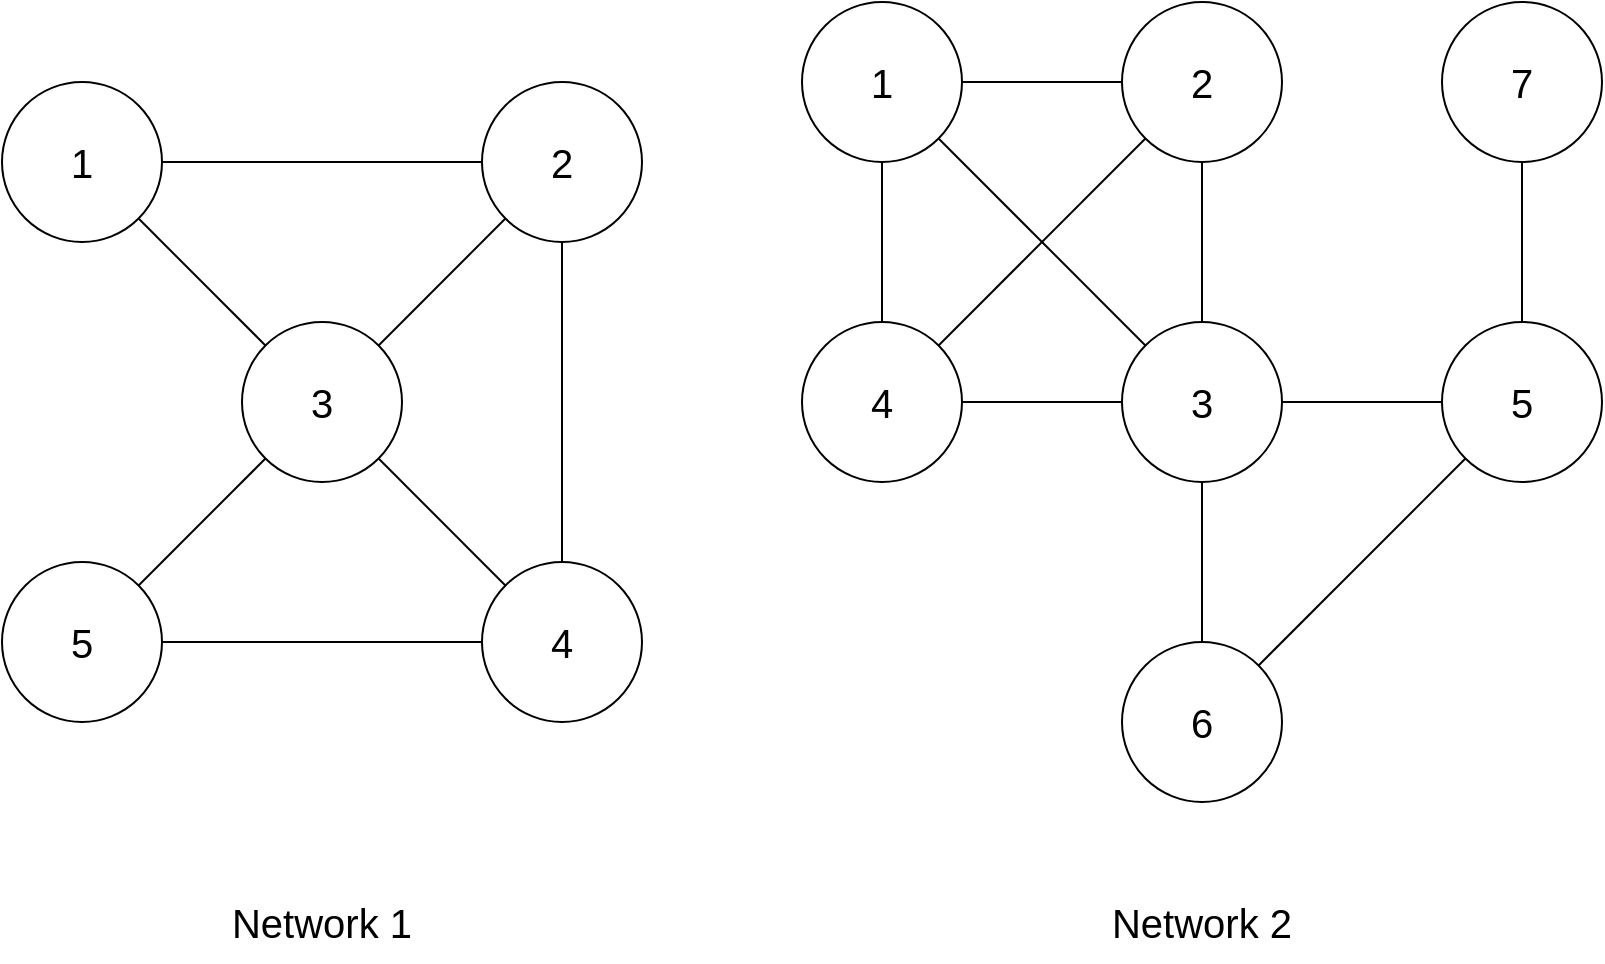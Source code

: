 <mxfile>
    <diagram id="f-DO4Vys-P7Q26xdcR-u" name="Page-1">
        <mxGraphModel dx="739" dy="711" grid="1" gridSize="10" guides="1" tooltips="1" connect="1" arrows="1" fold="1" page="1" pageScale="1" pageWidth="850" pageHeight="1100" math="0" shadow="0">
            <root>
                <mxCell id="0"/>
                <mxCell id="1" parent="0"/>
                <mxCell id="7" style="edgeStyle=none;html=1;endArrow=none;endFill=0;fontSize=20;" parent="1" source="2" target="3" edge="1">
                    <mxGeometry relative="1" as="geometry"/>
                </mxCell>
                <mxCell id="2" value="1" style="ellipse;whiteSpace=wrap;html=1;aspect=fixed;fontSize=20;" parent="1" vertex="1">
                    <mxGeometry x="440" y="40" width="80" height="80" as="geometry"/>
                </mxCell>
                <mxCell id="3" value="2" style="ellipse;whiteSpace=wrap;html=1;aspect=fixed;fontSize=20;" parent="1" vertex="1">
                    <mxGeometry x="600" y="40" width="80" height="80" as="geometry"/>
                </mxCell>
                <mxCell id="4" value="4" style="ellipse;whiteSpace=wrap;html=1;aspect=fixed;fontSize=20;" parent="1" vertex="1">
                    <mxGeometry x="440" y="200" width="80" height="80" as="geometry"/>
                </mxCell>
                <mxCell id="5" value="5" style="ellipse;whiteSpace=wrap;html=1;aspect=fixed;fontSize=20;" parent="1" vertex="1">
                    <mxGeometry x="760" y="200" width="80" height="80" as="geometry"/>
                </mxCell>
                <mxCell id="6" value="3" style="ellipse;whiteSpace=wrap;html=1;aspect=fixed;fontSize=20;" parent="1" vertex="1">
                    <mxGeometry x="600" y="200" width="80" height="80" as="geometry"/>
                </mxCell>
                <mxCell id="13" value="" style="endArrow=none;html=1;fontSize=20;" parent="1" source="3" target="6" edge="1">
                    <mxGeometry width="50" height="50" relative="1" as="geometry">
                        <mxPoint x="700" y="390" as="sourcePoint"/>
                        <mxPoint x="750" y="340" as="targetPoint"/>
                    </mxGeometry>
                </mxCell>
                <mxCell id="16" value="" style="endArrow=none;html=1;fontSize=20;" parent="1" source="6" target="4" edge="1">
                    <mxGeometry width="50" height="50" relative="1" as="geometry">
                        <mxPoint x="700" y="390" as="sourcePoint"/>
                        <mxPoint x="750" y="340" as="targetPoint"/>
                    </mxGeometry>
                </mxCell>
                <mxCell id="17" value="" style="endArrow=none;html=1;fontSize=20;" parent="1" source="2" target="4" edge="1">
                    <mxGeometry width="50" height="50" relative="1" as="geometry">
                        <mxPoint x="700" y="390" as="sourcePoint"/>
                        <mxPoint x="750" y="340" as="targetPoint"/>
                    </mxGeometry>
                </mxCell>
                <mxCell id="18" value="6" style="ellipse;whiteSpace=wrap;html=1;aspect=fixed;fontSize=20;" parent="1" vertex="1">
                    <mxGeometry x="600" y="360" width="80" height="80" as="geometry"/>
                </mxCell>
                <mxCell id="19" value="" style="endArrow=none;html=1;fontSize=20;" parent="1" source="18" target="6" edge="1">
                    <mxGeometry width="50" height="50" relative="1" as="geometry">
                        <mxPoint x="700" y="390" as="sourcePoint"/>
                        <mxPoint x="750" y="340" as="targetPoint"/>
                    </mxGeometry>
                </mxCell>
                <mxCell id="20" value="" style="endArrow=none;html=1;fontSize=20;" parent="1" source="6" target="5" edge="1">
                    <mxGeometry width="50" height="50" relative="1" as="geometry">
                        <mxPoint x="700" y="390" as="sourcePoint"/>
                        <mxPoint x="750" y="340" as="targetPoint"/>
                    </mxGeometry>
                </mxCell>
                <mxCell id="21" value="" style="endArrow=none;html=1;fontSize=20;" parent="1" source="18" target="5" edge="1">
                    <mxGeometry width="50" height="50" relative="1" as="geometry">
                        <mxPoint x="700" y="390" as="sourcePoint"/>
                        <mxPoint x="750" y="340" as="targetPoint"/>
                    </mxGeometry>
                </mxCell>
                <mxCell id="22" value="7" style="ellipse;whiteSpace=wrap;html=1;aspect=fixed;fontSize=20;" parent="1" vertex="1">
                    <mxGeometry x="760" y="40" width="80" height="80" as="geometry"/>
                </mxCell>
                <mxCell id="23" value="" style="endArrow=none;html=1;fontSize=20;" parent="1" source="5" target="22" edge="1">
                    <mxGeometry width="50" height="50" relative="1" as="geometry">
                        <mxPoint x="700" y="290" as="sourcePoint"/>
                        <mxPoint x="750" y="240" as="targetPoint"/>
                    </mxGeometry>
                </mxCell>
                <mxCell id="24" style="edgeStyle=none;html=1;endArrow=none;endFill=0;fontSize=20;" parent="1" source="25" target="26" edge="1">
                    <mxGeometry relative="1" as="geometry"/>
                </mxCell>
                <mxCell id="25" value="1" style="ellipse;whiteSpace=wrap;html=1;aspect=fixed;fontSize=20;" parent="1" vertex="1">
                    <mxGeometry x="40" y="80" width="80" height="80" as="geometry"/>
                </mxCell>
                <mxCell id="26" value="2" style="ellipse;whiteSpace=wrap;html=1;aspect=fixed;fontSize=20;" parent="1" vertex="1">
                    <mxGeometry x="280" y="80" width="80" height="80" as="geometry"/>
                </mxCell>
                <mxCell id="27" value="5" style="ellipse;whiteSpace=wrap;html=1;aspect=fixed;fontSize=20;" parent="1" vertex="1">
                    <mxGeometry x="40" y="320" width="80" height="80" as="geometry"/>
                </mxCell>
                <mxCell id="28" value="4" style="ellipse;whiteSpace=wrap;html=1;aspect=fixed;fontSize=20;" parent="1" vertex="1">
                    <mxGeometry x="280" y="320" width="80" height="80" as="geometry"/>
                </mxCell>
                <mxCell id="29" value="" style="endArrow=none;html=1;fontSize=20;" parent="1" source="26" target="28" edge="1">
                    <mxGeometry width="50" height="50" relative="1" as="geometry">
                        <mxPoint x="300" y="430" as="sourcePoint"/>
                        <mxPoint x="350" y="380" as="targetPoint"/>
                    </mxGeometry>
                </mxCell>
                <mxCell id="30" value="" style="endArrow=none;html=1;fontSize=20;" parent="1" source="28" target="27" edge="1">
                    <mxGeometry width="50" height="50" relative="1" as="geometry">
                        <mxPoint x="300" y="430" as="sourcePoint"/>
                        <mxPoint x="350" y="380" as="targetPoint"/>
                    </mxGeometry>
                </mxCell>
                <mxCell id="32" value="" style="endArrow=none;html=1;fontSize=20;" parent="1" source="33" target="28" edge="1">
                    <mxGeometry width="50" height="50" relative="1" as="geometry">
                        <mxPoint x="300" y="430" as="sourcePoint"/>
                        <mxPoint x="350" y="380" as="targetPoint"/>
                    </mxGeometry>
                </mxCell>
                <mxCell id="33" value="3" style="ellipse;whiteSpace=wrap;html=1;aspect=fixed;fontSize=20;" parent="1" vertex="1">
                    <mxGeometry x="160" y="200" width="80" height="80" as="geometry"/>
                </mxCell>
                <mxCell id="34" value="" style="endArrow=none;html=1;fontSize=20;" parent="1" source="25" target="33" edge="1">
                    <mxGeometry width="50" height="50" relative="1" as="geometry">
                        <mxPoint x="210" y="330" as="sourcePoint"/>
                        <mxPoint x="260" y="280" as="targetPoint"/>
                    </mxGeometry>
                </mxCell>
                <mxCell id="35" value="" style="endArrow=none;html=1;fontSize=20;" parent="1" source="33" target="26" edge="1">
                    <mxGeometry width="50" height="50" relative="1" as="geometry">
                        <mxPoint x="210" y="330" as="sourcePoint"/>
                        <mxPoint x="260" y="280" as="targetPoint"/>
                    </mxGeometry>
                </mxCell>
                <mxCell id="36" value="" style="endArrow=none;html=1;fontSize=20;" parent="1" source="27" target="33" edge="1">
                    <mxGeometry width="50" height="50" relative="1" as="geometry">
                        <mxPoint x="210" y="330" as="sourcePoint"/>
                        <mxPoint x="260" y="280" as="targetPoint"/>
                    </mxGeometry>
                </mxCell>
                <mxCell id="37" value="Network 1" style="text;html=1;strokeColor=none;fillColor=none;align=center;verticalAlign=middle;whiteSpace=wrap;rounded=0;fontSize=20;" parent="1" vertex="1">
                    <mxGeometry x="120" y="480" width="160" height="40" as="geometry"/>
                </mxCell>
                <mxCell id="38" value="Network 2" style="text;html=1;strokeColor=none;fillColor=none;align=center;verticalAlign=middle;whiteSpace=wrap;rounded=0;fontSize=20;" parent="1" vertex="1">
                    <mxGeometry x="560" y="480" width="160" height="40" as="geometry"/>
                </mxCell>
                <mxCell id="39" value="" style="endArrow=none;html=1;" edge="1" parent="1" source="2" target="6">
                    <mxGeometry width="50" height="50" relative="1" as="geometry">
                        <mxPoint x="680" y="400" as="sourcePoint"/>
                        <mxPoint x="730" y="350" as="targetPoint"/>
                    </mxGeometry>
                </mxCell>
                <mxCell id="40" value="" style="endArrow=none;html=1;" edge="1" parent="1" source="4" target="3">
                    <mxGeometry width="50" height="50" relative="1" as="geometry">
                        <mxPoint x="680" y="400" as="sourcePoint"/>
                        <mxPoint x="730" y="350" as="targetPoint"/>
                    </mxGeometry>
                </mxCell>
            </root>
        </mxGraphModel>
    </diagram>
</mxfile>